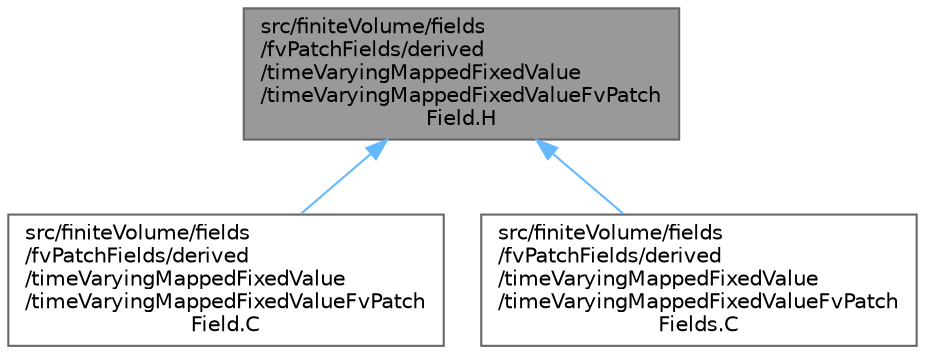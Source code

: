 digraph "src/finiteVolume/fields/fvPatchFields/derived/timeVaryingMappedFixedValue/timeVaryingMappedFixedValueFvPatchField.H"
{
 // LATEX_PDF_SIZE
  bgcolor="transparent";
  edge [fontname=Helvetica,fontsize=10,labelfontname=Helvetica,labelfontsize=10];
  node [fontname=Helvetica,fontsize=10,shape=box,height=0.2,width=0.4];
  Node1 [id="Node000001",label="src/finiteVolume/fields\l/fvPatchFields/derived\l/timeVaryingMappedFixedValue\l/timeVaryingMappedFixedValueFvPatch\lField.H",height=0.2,width=0.4,color="gray40", fillcolor="grey60", style="filled", fontcolor="black",tooltip=" "];
  Node1 -> Node2 [id="edge1_Node000001_Node000002",dir="back",color="steelblue1",style="solid",tooltip=" "];
  Node2 [id="Node000002",label="src/finiteVolume/fields\l/fvPatchFields/derived\l/timeVaryingMappedFixedValue\l/timeVaryingMappedFixedValueFvPatch\lField.C",height=0.2,width=0.4,color="grey40", fillcolor="white", style="filled",URL="$timeVaryingMappedFixedValueFvPatchField_8C.html",tooltip=" "];
  Node1 -> Node3 [id="edge2_Node000001_Node000003",dir="back",color="steelblue1",style="solid",tooltip=" "];
  Node3 [id="Node000003",label="src/finiteVolume/fields\l/fvPatchFields/derived\l/timeVaryingMappedFixedValue\l/timeVaryingMappedFixedValueFvPatch\lFields.C",height=0.2,width=0.4,color="grey40", fillcolor="white", style="filled",URL="$timeVaryingMappedFixedValueFvPatchFields_8C.html",tooltip=" "];
}
